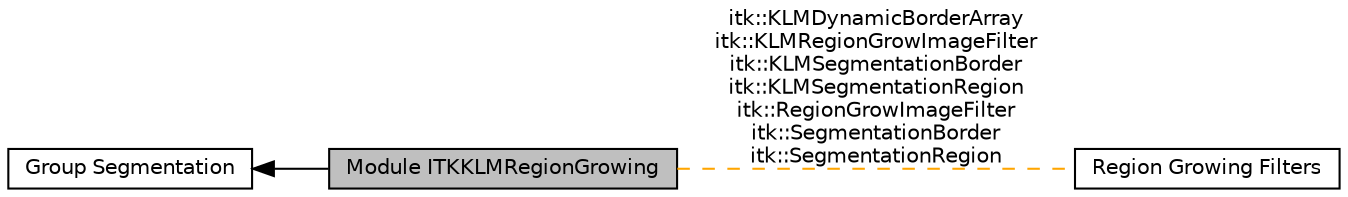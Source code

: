 digraph "Module ITKKLMRegionGrowing"
{
  edge [fontname="Helvetica",fontsize="10",labelfontname="Helvetica",labelfontsize="10"];
  node [fontname="Helvetica",fontsize="10",shape=box];
  rankdir=LR;
  Node2 [label="Group Segmentation",height=0.2,width=0.4,color="black", fillcolor="white", style="filled",URL="$group__Group-Segmentation.html",tooltip=" "];
  Node1 [label="Module ITKKLMRegionGrowing",height=0.2,width=0.4,color="black", fillcolor="grey75", style="filled", fontcolor="black",tooltip=" "];
  Node3 [label="Region Growing Filters",height=0.2,width=0.4,color="black", fillcolor="white", style="filled",URL="$group__RegionGrowingSegmentation.html",tooltip=" "];
  Node2->Node1 [shape=plaintext, dir="back", style="solid"];
  Node1->Node3 [shape=plaintext, label="itk::KLMDynamicBorderArray\nitk::KLMRegionGrowImageFilter\nitk::KLMSegmentationBorder\nitk::KLMSegmentationRegion\nitk::RegionGrowImageFilter\nitk::SegmentationBorder\nitk::SegmentationRegion", color="orange", dir="none", style="dashed"];
}

